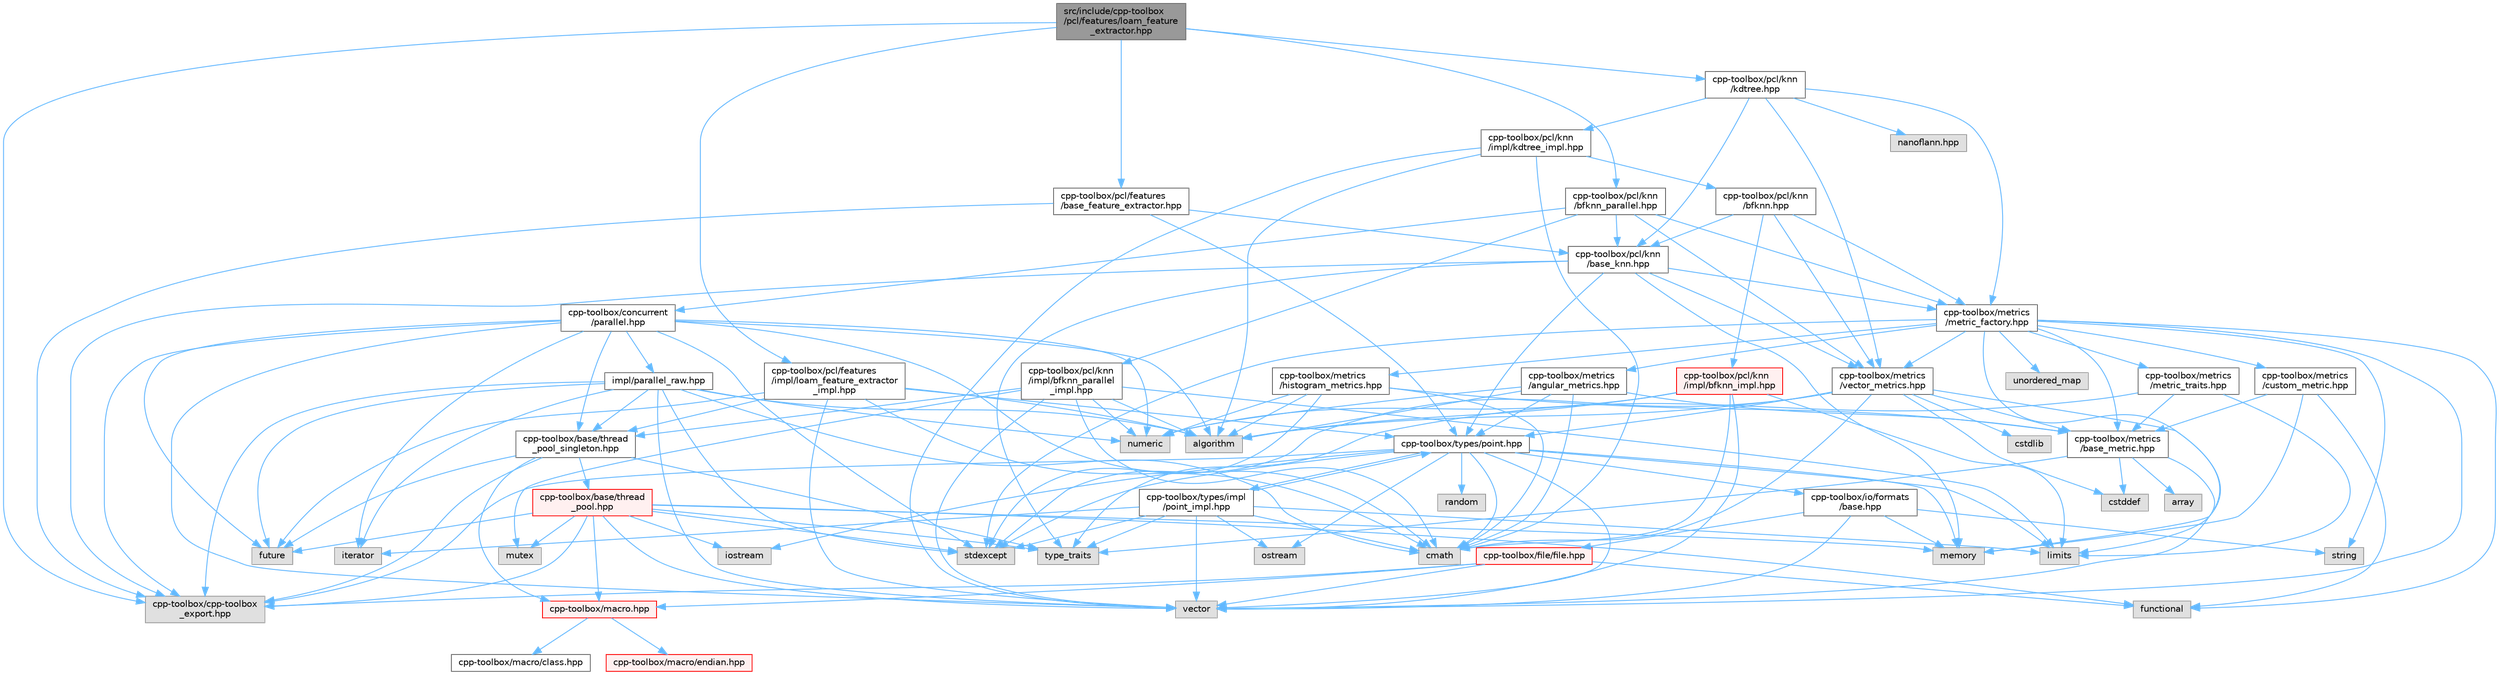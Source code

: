 digraph "src/include/cpp-toolbox/pcl/features/loam_feature_extractor.hpp"
{
 // LATEX_PDF_SIZE
  bgcolor="transparent";
  edge [fontname=Helvetica,fontsize=10,labelfontname=Helvetica,labelfontsize=10];
  node [fontname=Helvetica,fontsize=10,shape=box,height=0.2,width=0.4];
  Node1 [id="Node000001",label="src/include/cpp-toolbox\l/pcl/features/loam_feature\l_extractor.hpp",height=0.2,width=0.4,color="gray40", fillcolor="grey60", style="filled", fontcolor="black",tooltip=" "];
  Node1 -> Node2 [id="edge1_Node000001_Node000002",color="steelblue1",style="solid",tooltip=" "];
  Node2 [id="Node000002",label="cpp-toolbox/cpp-toolbox\l_export.hpp",height=0.2,width=0.4,color="grey60", fillcolor="#E0E0E0", style="filled",tooltip=" "];
  Node1 -> Node3 [id="edge2_Node000001_Node000003",color="steelblue1",style="solid",tooltip=" "];
  Node3 [id="Node000003",label="cpp-toolbox/pcl/features\l/base_feature_extractor.hpp",height=0.2,width=0.4,color="grey40", fillcolor="white", style="filled",URL="$base__feature__extractor_8hpp.html",tooltip=" "];
  Node3 -> Node2 [id="edge3_Node000003_Node000002",color="steelblue1",style="solid",tooltip=" "];
  Node3 -> Node4 [id="edge4_Node000003_Node000004",color="steelblue1",style="solid",tooltip=" "];
  Node4 [id="Node000004",label="cpp-toolbox/pcl/knn\l/base_knn.hpp",height=0.2,width=0.4,color="grey40", fillcolor="white", style="filled",URL="$base__knn_8hpp.html",tooltip=" "];
  Node4 -> Node5 [id="edge5_Node000004_Node000005",color="steelblue1",style="solid",tooltip=" "];
  Node5 [id="Node000005",label="memory",height=0.2,width=0.4,color="grey60", fillcolor="#E0E0E0", style="filled",tooltip=" "];
  Node4 -> Node6 [id="edge6_Node000004_Node000006",color="steelblue1",style="solid",tooltip=" "];
  Node6 [id="Node000006",label="type_traits",height=0.2,width=0.4,color="grey60", fillcolor="#E0E0E0", style="filled",tooltip=" "];
  Node4 -> Node2 [id="edge7_Node000004_Node000002",color="steelblue1",style="solid",tooltip=" "];
  Node4 -> Node7 [id="edge8_Node000004_Node000007",color="steelblue1",style="solid",tooltip=" "];
  Node7 [id="Node000007",label="cpp-toolbox/types/point.hpp",height=0.2,width=0.4,color="grey40", fillcolor="white", style="filled",URL="$point_8hpp.html",tooltip=" "];
  Node7 -> Node8 [id="edge9_Node000007_Node000008",color="steelblue1",style="solid",tooltip=" "];
  Node8 [id="Node000008",label="cmath",height=0.2,width=0.4,color="grey60", fillcolor="#E0E0E0", style="filled",tooltip=" "];
  Node7 -> Node9 [id="edge10_Node000007_Node000009",color="steelblue1",style="solid",tooltip=" "];
  Node9 [id="Node000009",label="iostream",height=0.2,width=0.4,color="grey60", fillcolor="#E0E0E0", style="filled",tooltip=" "];
  Node7 -> Node10 [id="edge11_Node000007_Node000010",color="steelblue1",style="solid",tooltip=" "];
  Node10 [id="Node000010",label="limits",height=0.2,width=0.4,color="grey60", fillcolor="#E0E0E0", style="filled",tooltip=" "];
  Node7 -> Node5 [id="edge12_Node000007_Node000005",color="steelblue1",style="solid",tooltip=" "];
  Node7 -> Node11 [id="edge13_Node000007_Node000011",color="steelblue1",style="solid",tooltip=" "];
  Node11 [id="Node000011",label="ostream",height=0.2,width=0.4,color="grey60", fillcolor="#E0E0E0", style="filled",tooltip=" "];
  Node7 -> Node12 [id="edge14_Node000007_Node000012",color="steelblue1",style="solid",tooltip=" "];
  Node12 [id="Node000012",label="random",height=0.2,width=0.4,color="grey60", fillcolor="#E0E0E0", style="filled",tooltip=" "];
  Node7 -> Node13 [id="edge15_Node000007_Node000013",color="steelblue1",style="solid",tooltip=" "];
  Node13 [id="Node000013",label="stdexcept",height=0.2,width=0.4,color="grey60", fillcolor="#E0E0E0", style="filled",tooltip=" "];
  Node7 -> Node14 [id="edge16_Node000007_Node000014",color="steelblue1",style="solid",tooltip=" "];
  Node14 [id="Node000014",label="vector",height=0.2,width=0.4,color="grey60", fillcolor="#E0E0E0", style="filled",tooltip=" "];
  Node7 -> Node2 [id="edge17_Node000007_Node000002",color="steelblue1",style="solid",tooltip=" "];
  Node7 -> Node15 [id="edge18_Node000007_Node000015",color="steelblue1",style="solid",tooltip=" "];
  Node15 [id="Node000015",label="cpp-toolbox/io/formats\l/base.hpp",height=0.2,width=0.4,color="grey40", fillcolor="white", style="filled",URL="$io_2formats_2base_8hpp.html",tooltip=" "];
  Node15 -> Node5 [id="edge19_Node000015_Node000005",color="steelblue1",style="solid",tooltip=" "];
  Node15 -> Node16 [id="edge20_Node000015_Node000016",color="steelblue1",style="solid",tooltip=" "];
  Node16 [id="Node000016",label="string",height=0.2,width=0.4,color="grey60", fillcolor="#E0E0E0", style="filled",tooltip=" "];
  Node15 -> Node14 [id="edge21_Node000015_Node000014",color="steelblue1",style="solid",tooltip=" "];
  Node15 -> Node17 [id="edge22_Node000015_Node000017",color="steelblue1",style="solid",tooltip=" "];
  Node17 [id="Node000017",label="cpp-toolbox/file/file.hpp",height=0.2,width=0.4,color="red", fillcolor="#FFF0F0", style="filled",URL="$file_8hpp.html",tooltip=" "];
  Node17 -> Node19 [id="edge23_Node000017_Node000019",color="steelblue1",style="solid",tooltip=" "];
  Node19 [id="Node000019",label="functional",height=0.2,width=0.4,color="grey60", fillcolor="#E0E0E0", style="filled",tooltip=" "];
  Node17 -> Node14 [id="edge24_Node000017_Node000014",color="steelblue1",style="solid",tooltip=" "];
  Node17 -> Node2 [id="edge25_Node000017_Node000002",color="steelblue1",style="solid",tooltip=" "];
  Node17 -> Node20 [id="edge26_Node000017_Node000020",color="steelblue1",style="solid",tooltip=" "];
  Node20 [id="Node000020",label="cpp-toolbox/macro.hpp",height=0.2,width=0.4,color="red", fillcolor="#FFF0F0", style="filled",URL="$macro_8hpp.html",tooltip="通用的编译器、平台、架构检测和实用宏定义 / Common macros for compiler, platform, architecture detection and utility macro..."];
  Node20 -> Node21 [id="edge27_Node000020_Node000021",color="steelblue1",style="solid",tooltip=" "];
  Node21 [id="Node000021",label="cpp-toolbox/macro/class.hpp",height=0.2,width=0.4,color="grey40", fillcolor="white", style="filled",URL="$class_8hpp.html",tooltip=" "];
  Node20 -> Node22 [id="edge28_Node000020_Node000022",color="steelblue1",style="solid",tooltip=" "];
  Node22 [id="Node000022",label="cpp-toolbox/macro/endian.hpp",height=0.2,width=0.4,color="red", fillcolor="#FFF0F0", style="filled",URL="$endian_8hpp.html",tooltip=" "];
  Node7 -> Node25 [id="edge29_Node000007_Node000025",color="steelblue1",style="solid",tooltip=" "];
  Node25 [id="Node000025",label="cpp-toolbox/types/impl\l/point_impl.hpp",height=0.2,width=0.4,color="grey40", fillcolor="white", style="filled",URL="$point__impl_8hpp.html",tooltip=" "];
  Node25 -> Node8 [id="edge30_Node000025_Node000008",color="steelblue1",style="solid",tooltip=" "];
  Node25 -> Node26 [id="edge31_Node000025_Node000026",color="steelblue1",style="solid",tooltip=" "];
  Node26 [id="Node000026",label="iterator",height=0.2,width=0.4,color="grey60", fillcolor="#E0E0E0", style="filled",tooltip=" "];
  Node25 -> Node10 [id="edge32_Node000025_Node000010",color="steelblue1",style="solid",tooltip=" "];
  Node25 -> Node11 [id="edge33_Node000025_Node000011",color="steelblue1",style="solid",tooltip=" "];
  Node25 -> Node13 [id="edge34_Node000025_Node000013",color="steelblue1",style="solid",tooltip=" "];
  Node25 -> Node6 [id="edge35_Node000025_Node000006",color="steelblue1",style="solid",tooltip=" "];
  Node25 -> Node14 [id="edge36_Node000025_Node000014",color="steelblue1",style="solid",tooltip=" "];
  Node25 -> Node7 [id="edge37_Node000025_Node000007",color="steelblue1",style="solid",tooltip=" "];
  Node4 -> Node27 [id="edge38_Node000004_Node000027",color="steelblue1",style="solid",tooltip=" "];
  Node27 [id="Node000027",label="cpp-toolbox/metrics\l/vector_metrics.hpp",height=0.2,width=0.4,color="grey40", fillcolor="white", style="filled",URL="$vector__metrics_8hpp.html",tooltip=" "];
  Node27 -> Node28 [id="edge39_Node000027_Node000028",color="steelblue1",style="solid",tooltip=" "];
  Node28 [id="Node000028",label="algorithm",height=0.2,width=0.4,color="grey60", fillcolor="#E0E0E0", style="filled",tooltip=" "];
  Node27 -> Node8 [id="edge40_Node000027_Node000008",color="steelblue1",style="solid",tooltip=" "];
  Node27 -> Node29 [id="edge41_Node000027_Node000029",color="steelblue1",style="solid",tooltip=" "];
  Node29 [id="Node000029",label="cstddef",height=0.2,width=0.4,color="grey60", fillcolor="#E0E0E0", style="filled",tooltip=" "];
  Node27 -> Node30 [id="edge42_Node000027_Node000030",color="steelblue1",style="solid",tooltip=" "];
  Node30 [id="Node000030",label="cstdlib",height=0.2,width=0.4,color="grey60", fillcolor="#E0E0E0", style="filled",tooltip=" "];
  Node27 -> Node10 [id="edge43_Node000027_Node000010",color="steelblue1",style="solid",tooltip=" "];
  Node27 -> Node13 [id="edge44_Node000027_Node000013",color="steelblue1",style="solid",tooltip=" "];
  Node27 -> Node31 [id="edge45_Node000027_Node000031",color="steelblue1",style="solid",tooltip=" "];
  Node31 [id="Node000031",label="cpp-toolbox/metrics\l/base_metric.hpp",height=0.2,width=0.4,color="grey40", fillcolor="white", style="filled",URL="$base__metric_8hpp.html",tooltip=" "];
  Node31 -> Node29 [id="edge46_Node000031_Node000029",color="steelblue1",style="solid",tooltip=" "];
  Node31 -> Node14 [id="edge47_Node000031_Node000014",color="steelblue1",style="solid",tooltip=" "];
  Node31 -> Node32 [id="edge48_Node000031_Node000032",color="steelblue1",style="solid",tooltip=" "];
  Node32 [id="Node000032",label="array",height=0.2,width=0.4,color="grey60", fillcolor="#E0E0E0", style="filled",tooltip=" "];
  Node31 -> Node6 [id="edge49_Node000031_Node000006",color="steelblue1",style="solid",tooltip=" "];
  Node27 -> Node7 [id="edge50_Node000027_Node000007",color="steelblue1",style="solid",tooltip=" "];
  Node4 -> Node33 [id="edge51_Node000004_Node000033",color="steelblue1",style="solid",tooltip=" "];
  Node33 [id="Node000033",label="cpp-toolbox/metrics\l/metric_factory.hpp",height=0.2,width=0.4,color="grey40", fillcolor="white", style="filled",URL="$metric__factory_8hpp.html",tooltip=" "];
  Node33 -> Node5 [id="edge52_Node000033_Node000005",color="steelblue1",style="solid",tooltip=" "];
  Node33 -> Node16 [id="edge53_Node000033_Node000016",color="steelblue1",style="solid",tooltip=" "];
  Node33 -> Node34 [id="edge54_Node000033_Node000034",color="steelblue1",style="solid",tooltip=" "];
  Node34 [id="Node000034",label="unordered_map",height=0.2,width=0.4,color="grey60", fillcolor="#E0E0E0", style="filled",tooltip=" "];
  Node33 -> Node19 [id="edge55_Node000033_Node000019",color="steelblue1",style="solid",tooltip=" "];
  Node33 -> Node13 [id="edge56_Node000033_Node000013",color="steelblue1",style="solid",tooltip=" "];
  Node33 -> Node14 [id="edge57_Node000033_Node000014",color="steelblue1",style="solid",tooltip=" "];
  Node33 -> Node31 [id="edge58_Node000033_Node000031",color="steelblue1",style="solid",tooltip=" "];
  Node33 -> Node35 [id="edge59_Node000033_Node000035",color="steelblue1",style="solid",tooltip=" "];
  Node35 [id="Node000035",label="cpp-toolbox/metrics\l/metric_traits.hpp",height=0.2,width=0.4,color="grey40", fillcolor="white", style="filled",URL="$metric__traits_8hpp.html",tooltip=" "];
  Node35 -> Node6 [id="edge60_Node000035_Node000006",color="steelblue1",style="solid",tooltip=" "];
  Node35 -> Node10 [id="edge61_Node000035_Node000010",color="steelblue1",style="solid",tooltip=" "];
  Node35 -> Node31 [id="edge62_Node000035_Node000031",color="steelblue1",style="solid",tooltip=" "];
  Node33 -> Node27 [id="edge63_Node000033_Node000027",color="steelblue1",style="solid",tooltip=" "];
  Node33 -> Node36 [id="edge64_Node000033_Node000036",color="steelblue1",style="solid",tooltip=" "];
  Node36 [id="Node000036",label="cpp-toolbox/metrics\l/histogram_metrics.hpp",height=0.2,width=0.4,color="grey40", fillcolor="white", style="filled",URL="$histogram__metrics_8hpp.html",tooltip=" "];
  Node36 -> Node28 [id="edge65_Node000036_Node000028",color="steelblue1",style="solid",tooltip=" "];
  Node36 -> Node8 [id="edge66_Node000036_Node000008",color="steelblue1",style="solid",tooltip=" "];
  Node36 -> Node37 [id="edge67_Node000036_Node000037",color="steelblue1",style="solid",tooltip=" "];
  Node37 [id="Node000037",label="numeric",height=0.2,width=0.4,color="grey60", fillcolor="#E0E0E0", style="filled",tooltip=" "];
  Node36 -> Node13 [id="edge68_Node000036_Node000013",color="steelblue1",style="solid",tooltip=" "];
  Node36 -> Node31 [id="edge69_Node000036_Node000031",color="steelblue1",style="solid",tooltip=" "];
  Node33 -> Node38 [id="edge70_Node000033_Node000038",color="steelblue1",style="solid",tooltip=" "];
  Node38 [id="Node000038",label="cpp-toolbox/metrics\l/angular_metrics.hpp",height=0.2,width=0.4,color="grey40", fillcolor="white", style="filled",URL="$angular__metrics_8hpp.html",tooltip=" "];
  Node38 -> Node28 [id="edge71_Node000038_Node000028",color="steelblue1",style="solid",tooltip=" "];
  Node38 -> Node8 [id="edge72_Node000038_Node000008",color="steelblue1",style="solid",tooltip=" "];
  Node38 -> Node37 [id="edge73_Node000038_Node000037",color="steelblue1",style="solid",tooltip=" "];
  Node38 -> Node31 [id="edge74_Node000038_Node000031",color="steelblue1",style="solid",tooltip=" "];
  Node38 -> Node7 [id="edge75_Node000038_Node000007",color="steelblue1",style="solid",tooltip=" "];
  Node33 -> Node39 [id="edge76_Node000033_Node000039",color="steelblue1",style="solid",tooltip=" "];
  Node39 [id="Node000039",label="cpp-toolbox/metrics\l/custom_metric.hpp",height=0.2,width=0.4,color="grey40", fillcolor="white", style="filled",URL="$custom__metric_8hpp.html",tooltip=" "];
  Node39 -> Node19 [id="edge77_Node000039_Node000019",color="steelblue1",style="solid",tooltip=" "];
  Node39 -> Node5 [id="edge78_Node000039_Node000005",color="steelblue1",style="solid",tooltip=" "];
  Node39 -> Node31 [id="edge79_Node000039_Node000031",color="steelblue1",style="solid",tooltip=" "];
  Node3 -> Node7 [id="edge80_Node000003_Node000007",color="steelblue1",style="solid",tooltip=" "];
  Node1 -> Node40 [id="edge81_Node000001_Node000040",color="steelblue1",style="solid",tooltip=" "];
  Node40 [id="Node000040",label="cpp-toolbox/pcl/knn\l/kdtree.hpp",height=0.2,width=0.4,color="grey40", fillcolor="white", style="filled",URL="$kdtree_8hpp.html",tooltip=" "];
  Node40 -> Node4 [id="edge82_Node000040_Node000004",color="steelblue1",style="solid",tooltip=" "];
  Node40 -> Node33 [id="edge83_Node000040_Node000033",color="steelblue1",style="solid",tooltip=" "];
  Node40 -> Node27 [id="edge84_Node000040_Node000027",color="steelblue1",style="solid",tooltip=" "];
  Node40 -> Node41 [id="edge85_Node000040_Node000041",color="steelblue1",style="solid",tooltip=" "];
  Node41 [id="Node000041",label="nanoflann.hpp",height=0.2,width=0.4,color="grey60", fillcolor="#E0E0E0", style="filled",tooltip=" "];
  Node40 -> Node42 [id="edge86_Node000040_Node000042",color="steelblue1",style="solid",tooltip=" "];
  Node42 [id="Node000042",label="cpp-toolbox/pcl/knn\l/impl/kdtree_impl.hpp",height=0.2,width=0.4,color="grey40", fillcolor="white", style="filled",URL="$kdtree__impl_8hpp.html",tooltip=" "];
  Node42 -> Node28 [id="edge87_Node000042_Node000028",color="steelblue1",style="solid",tooltip=" "];
  Node42 -> Node8 [id="edge88_Node000042_Node000008",color="steelblue1",style="solid",tooltip=" "];
  Node42 -> Node14 [id="edge89_Node000042_Node000014",color="steelblue1",style="solid",tooltip=" "];
  Node42 -> Node43 [id="edge90_Node000042_Node000043",color="steelblue1",style="solid",tooltip=" "];
  Node43 [id="Node000043",label="cpp-toolbox/pcl/knn\l/bfknn.hpp",height=0.2,width=0.4,color="grey40", fillcolor="white", style="filled",URL="$bfknn_8hpp.html",tooltip=" "];
  Node43 -> Node4 [id="edge91_Node000043_Node000004",color="steelblue1",style="solid",tooltip=" "];
  Node43 -> Node33 [id="edge92_Node000043_Node000033",color="steelblue1",style="solid",tooltip=" "];
  Node43 -> Node27 [id="edge93_Node000043_Node000027",color="steelblue1",style="solid",tooltip=" "];
  Node43 -> Node44 [id="edge94_Node000043_Node000044",color="steelblue1",style="solid",tooltip=" "];
  Node44 [id="Node000044",label="cpp-toolbox/pcl/knn\l/impl/bfknn_impl.hpp",height=0.2,width=0.4,color="red", fillcolor="#FFF0F0", style="filled",URL="$bfknn__impl_8hpp.html",tooltip=" "];
  Node44 -> Node28 [id="edge95_Node000044_Node000028",color="steelblue1",style="solid",tooltip=" "];
  Node44 -> Node8 [id="edge96_Node000044_Node000008",color="steelblue1",style="solid",tooltip=" "];
  Node44 -> Node10 [id="edge97_Node000044_Node000010",color="steelblue1",style="solid",tooltip=" "];
  Node44 -> Node37 [id="edge98_Node000044_Node000037",color="steelblue1",style="solid",tooltip=" "];
  Node44 -> Node14 [id="edge99_Node000044_Node000014",color="steelblue1",style="solid",tooltip=" "];
  Node1 -> Node46 [id="edge100_Node000001_Node000046",color="steelblue1",style="solid",tooltip=" "];
  Node46 [id="Node000046",label="cpp-toolbox/pcl/knn\l/bfknn_parallel.hpp",height=0.2,width=0.4,color="grey40", fillcolor="white", style="filled",URL="$bfknn__parallel_8hpp.html",tooltip=" "];
  Node46 -> Node47 [id="edge101_Node000046_Node000047",color="steelblue1",style="solid",tooltip=" "];
  Node47 [id="Node000047",label="cpp-toolbox/concurrent\l/parallel.hpp",height=0.2,width=0.4,color="grey40", fillcolor="white", style="filled",URL="$parallel_8hpp.html",tooltip=" "];
  Node47 -> Node28 [id="edge102_Node000047_Node000028",color="steelblue1",style="solid",tooltip=" "];
  Node47 -> Node8 [id="edge103_Node000047_Node000008",color="steelblue1",style="solid",tooltip=" "];
  Node47 -> Node48 [id="edge104_Node000047_Node000048",color="steelblue1",style="solid",tooltip=" "];
  Node48 [id="Node000048",label="future",height=0.2,width=0.4,color="grey60", fillcolor="#E0E0E0", style="filled",tooltip=" "];
  Node47 -> Node26 [id="edge105_Node000047_Node000026",color="steelblue1",style="solid",tooltip=" "];
  Node47 -> Node37 [id="edge106_Node000047_Node000037",color="steelblue1",style="solid",tooltip=" "];
  Node47 -> Node13 [id="edge107_Node000047_Node000013",color="steelblue1",style="solid",tooltip=" "];
  Node47 -> Node14 [id="edge108_Node000047_Node000014",color="steelblue1",style="solid",tooltip=" "];
  Node47 -> Node2 [id="edge109_Node000047_Node000002",color="steelblue1",style="solid",tooltip=" "];
  Node47 -> Node49 [id="edge110_Node000047_Node000049",color="steelblue1",style="solid",tooltip=" "];
  Node49 [id="Node000049",label="cpp-toolbox/base/thread\l_pool_singleton.hpp",height=0.2,width=0.4,color="grey40", fillcolor="white", style="filled",URL="$thread__pool__singleton_8hpp.html",tooltip=" "];
  Node49 -> Node48 [id="edge111_Node000049_Node000048",color="steelblue1",style="solid",tooltip=" "];
  Node49 -> Node6 [id="edge112_Node000049_Node000006",color="steelblue1",style="solid",tooltip=" "];
  Node49 -> Node2 [id="edge113_Node000049_Node000002",color="steelblue1",style="solid",tooltip=" "];
  Node49 -> Node20 [id="edge114_Node000049_Node000020",color="steelblue1",style="solid",tooltip=" "];
  Node49 -> Node50 [id="edge115_Node000049_Node000050",color="steelblue1",style="solid",tooltip=" "];
  Node50 [id="Node000050",label="cpp-toolbox/base/thread\l_pool.hpp",height=0.2,width=0.4,color="red", fillcolor="#FFF0F0", style="filled",URL="$thread__pool_8hpp.html",tooltip=" "];
  Node50 -> Node19 [id="edge116_Node000050_Node000019",color="steelblue1",style="solid",tooltip=" "];
  Node50 -> Node48 [id="edge117_Node000050_Node000048",color="steelblue1",style="solid",tooltip=" "];
  Node50 -> Node9 [id="edge118_Node000050_Node000009",color="steelblue1",style="solid",tooltip=" "];
  Node50 -> Node5 [id="edge119_Node000050_Node000005",color="steelblue1",style="solid",tooltip=" "];
  Node50 -> Node53 [id="edge120_Node000050_Node000053",color="steelblue1",style="solid",tooltip=" "];
  Node53 [id="Node000053",label="mutex",height=0.2,width=0.4,color="grey60", fillcolor="#E0E0E0", style="filled",tooltip=" "];
  Node50 -> Node13 [id="edge121_Node000050_Node000013",color="steelblue1",style="solid",tooltip=" "];
  Node50 -> Node6 [id="edge122_Node000050_Node000006",color="steelblue1",style="solid",tooltip=" "];
  Node50 -> Node14 [id="edge123_Node000050_Node000014",color="steelblue1",style="solid",tooltip=" "];
  Node50 -> Node2 [id="edge124_Node000050_Node000002",color="steelblue1",style="solid",tooltip=" "];
  Node50 -> Node20 [id="edge125_Node000050_Node000020",color="steelblue1",style="solid",tooltip=" "];
  Node47 -> Node57 [id="edge126_Node000047_Node000057",color="steelblue1",style="solid",tooltip=" "];
  Node57 [id="Node000057",label="impl/parallel_raw.hpp",height=0.2,width=0.4,color="grey40", fillcolor="white", style="filled",URL="$parallel__raw_8hpp.html",tooltip=" "];
  Node57 -> Node28 [id="edge127_Node000057_Node000028",color="steelblue1",style="solid",tooltip=" "];
  Node57 -> Node8 [id="edge128_Node000057_Node000008",color="steelblue1",style="solid",tooltip=" "];
  Node57 -> Node48 [id="edge129_Node000057_Node000048",color="steelblue1",style="solid",tooltip=" "];
  Node57 -> Node26 [id="edge130_Node000057_Node000026",color="steelblue1",style="solid",tooltip=" "];
  Node57 -> Node37 [id="edge131_Node000057_Node000037",color="steelblue1",style="solid",tooltip=" "];
  Node57 -> Node13 [id="edge132_Node000057_Node000013",color="steelblue1",style="solid",tooltip=" "];
  Node57 -> Node14 [id="edge133_Node000057_Node000014",color="steelblue1",style="solid",tooltip=" "];
  Node57 -> Node49 [id="edge134_Node000057_Node000049",color="steelblue1",style="solid",tooltip=" "];
  Node57 -> Node2 [id="edge135_Node000057_Node000002",color="steelblue1",style="solid",tooltip=" "];
  Node46 -> Node4 [id="edge136_Node000046_Node000004",color="steelblue1",style="solid",tooltip=" "];
  Node46 -> Node33 [id="edge137_Node000046_Node000033",color="steelblue1",style="solid",tooltip=" "];
  Node46 -> Node27 [id="edge138_Node000046_Node000027",color="steelblue1",style="solid",tooltip=" "];
  Node46 -> Node58 [id="edge139_Node000046_Node000058",color="steelblue1",style="solid",tooltip=" "];
  Node58 [id="Node000058",label="cpp-toolbox/pcl/knn\l/impl/bfknn_parallel\l_impl.hpp",height=0.2,width=0.4,color="grey40", fillcolor="white", style="filled",URL="$bfknn__parallel__impl_8hpp.html",tooltip=" "];
  Node58 -> Node28 [id="edge140_Node000058_Node000028",color="steelblue1",style="solid",tooltip=" "];
  Node58 -> Node8 [id="edge141_Node000058_Node000008",color="steelblue1",style="solid",tooltip=" "];
  Node58 -> Node10 [id="edge142_Node000058_Node000010",color="steelblue1",style="solid",tooltip=" "];
  Node58 -> Node53 [id="edge143_Node000058_Node000053",color="steelblue1",style="solid",tooltip=" "];
  Node58 -> Node37 [id="edge144_Node000058_Node000037",color="steelblue1",style="solid",tooltip=" "];
  Node58 -> Node14 [id="edge145_Node000058_Node000014",color="steelblue1",style="solid",tooltip=" "];
  Node58 -> Node49 [id="edge146_Node000058_Node000049",color="steelblue1",style="solid",tooltip=" "];
  Node1 -> Node59 [id="edge147_Node000001_Node000059",color="steelblue1",style="solid",tooltip=" "];
  Node59 [id="Node000059",label="cpp-toolbox/pcl/features\l/impl/loam_feature_extractor\l_impl.hpp",height=0.2,width=0.4,color="grey40", fillcolor="white", style="filled",URL="$loam__feature__extractor__impl_8hpp.html",tooltip=" "];
  Node59 -> Node49 [id="edge148_Node000059_Node000049",color="steelblue1",style="solid",tooltip=" "];
  Node59 -> Node7 [id="edge149_Node000059_Node000007",color="steelblue1",style="solid",tooltip=" "];
  Node59 -> Node28 [id="edge150_Node000059_Node000028",color="steelblue1",style="solid",tooltip=" "];
  Node59 -> Node8 [id="edge151_Node000059_Node000008",color="steelblue1",style="solid",tooltip=" "];
  Node59 -> Node48 [id="edge152_Node000059_Node000048",color="steelblue1",style="solid",tooltip=" "];
  Node59 -> Node14 [id="edge153_Node000059_Node000014",color="steelblue1",style="solid",tooltip=" "];
}
